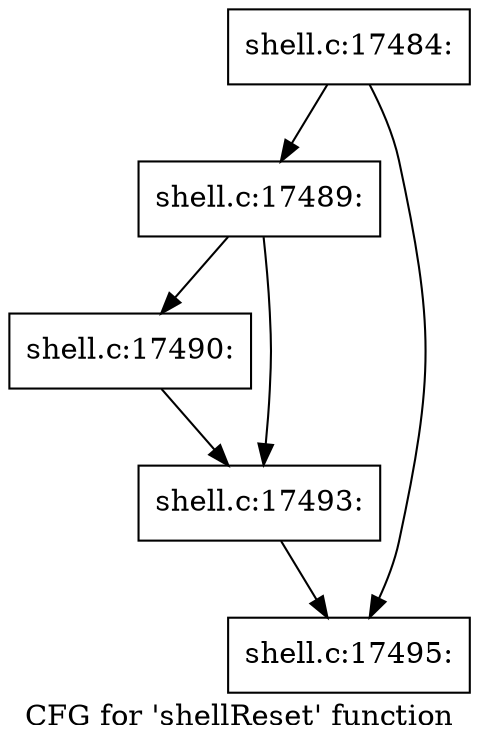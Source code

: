 digraph "CFG for 'shellReset' function" {
	label="CFG for 'shellReset' function";

	Node0x5602765ce660 [shape=record,label="{shell.c:17484:}"];
	Node0x5602765ce660 -> Node0x5602765d2630;
	Node0x5602765ce660 -> Node0x5602765d2860;
	Node0x5602765d2630 [shape=record,label="{shell.c:17489:}"];
	Node0x5602765d2630 -> Node0x5602765d2bc0;
	Node0x5602765d2630 -> Node0x5602765d2c10;
	Node0x5602765d2bc0 [shape=record,label="{shell.c:17490:}"];
	Node0x5602765d2bc0 -> Node0x5602765d2c10;
	Node0x5602765d2c10 [shape=record,label="{shell.c:17493:}"];
	Node0x5602765d2c10 -> Node0x5602765d2860;
	Node0x5602765d2860 [shape=record,label="{shell.c:17495:}"];
}
